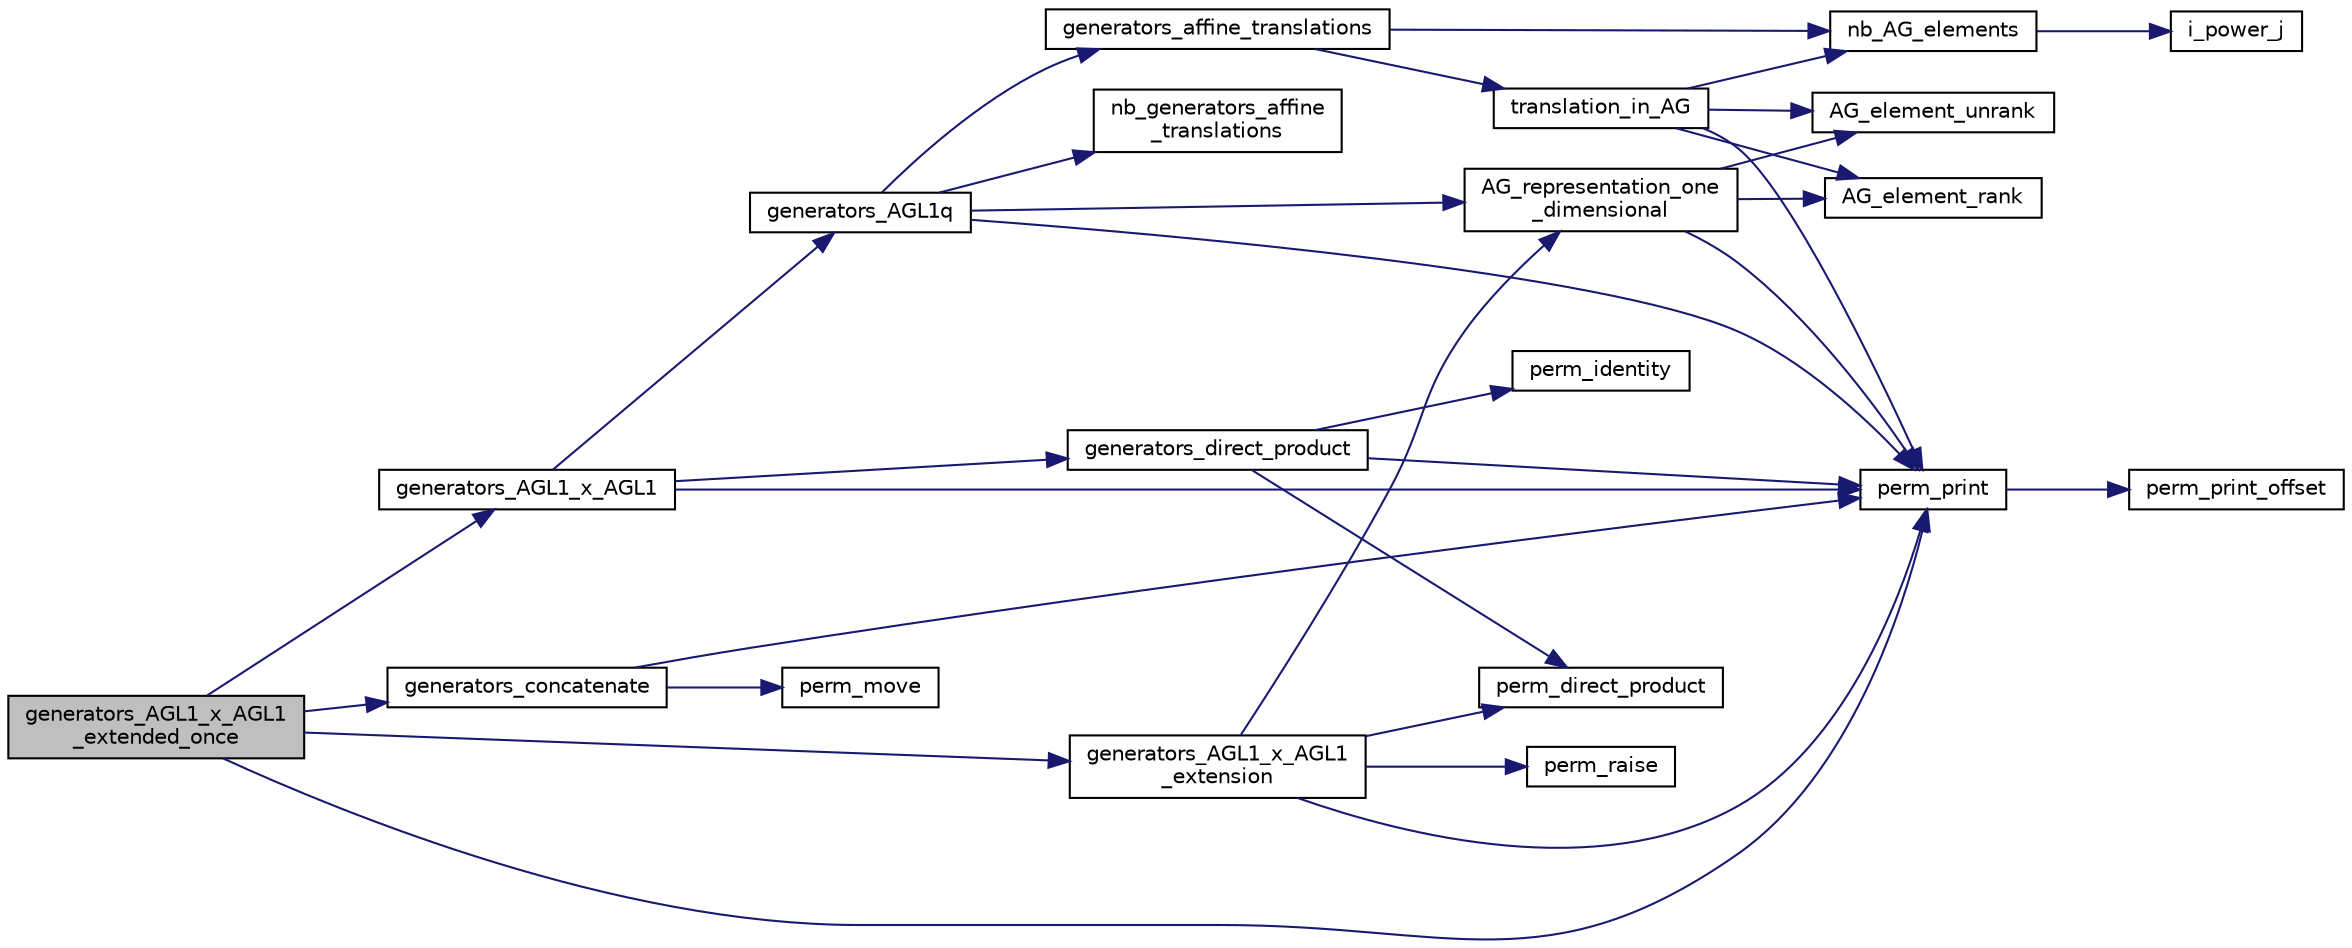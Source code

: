 digraph "generators_AGL1_x_AGL1_extended_once"
{
  edge [fontname="Helvetica",fontsize="10",labelfontname="Helvetica",labelfontsize="10"];
  node [fontname="Helvetica",fontsize="10",shape=record];
  rankdir="LR";
  Node125 [label="generators_AGL1_x_AGL1\l_extended_once",height=0.2,width=0.4,color="black", fillcolor="grey75", style="filled", fontcolor="black"];
  Node125 -> Node126 [color="midnightblue",fontsize="10",style="solid",fontname="Helvetica"];
  Node126 [label="generators_AGL1_x_AGL1",height=0.2,width=0.4,color="black", fillcolor="white", style="filled",URL="$d4/d95/group__generators_8_c.html#a59d9573735ad78a49493c5fdde859e31"];
  Node126 -> Node127 [color="midnightblue",fontsize="10",style="solid",fontname="Helvetica"];
  Node127 [label="generators_AGL1q",height=0.2,width=0.4,color="black", fillcolor="white", style="filled",URL="$d4/d95/group__generators_8_c.html#afc7c7c132fbdf09a3cf393f6b0221d04"];
  Node127 -> Node128 [color="midnightblue",fontsize="10",style="solid",fontname="Helvetica"];
  Node128 [label="nb_generators_affine\l_translations",height=0.2,width=0.4,color="black", fillcolor="white", style="filled",URL="$d4/d95/group__generators_8_c.html#acb0fbc4831d1c95abdb7ee8c123f5d01"];
  Node127 -> Node129 [color="midnightblue",fontsize="10",style="solid",fontname="Helvetica"];
  Node129 [label="generators_affine_translations",height=0.2,width=0.4,color="black", fillcolor="white", style="filled",URL="$d4/d95/group__generators_8_c.html#ab41d403d6c8fc3ec20069d44189a5cce"];
  Node129 -> Node130 [color="midnightblue",fontsize="10",style="solid",fontname="Helvetica"];
  Node130 [label="nb_AG_elements",height=0.2,width=0.4,color="black", fillcolor="white", style="filled",URL="$d4/d67/geometry_8h.html#ab9de2574dd403dd453a0d35107f684f5"];
  Node130 -> Node131 [color="midnightblue",fontsize="10",style="solid",fontname="Helvetica"];
  Node131 [label="i_power_j",height=0.2,width=0.4,color="black", fillcolor="white", style="filled",URL="$de/dc5/algebra__and__number__theory_8h.html#a39b321523e8957d701618bb5cac542b5"];
  Node129 -> Node132 [color="midnightblue",fontsize="10",style="solid",fontname="Helvetica"];
  Node132 [label="translation_in_AG",height=0.2,width=0.4,color="black", fillcolor="white", style="filled",URL="$d4/d95/group__generators_8_c.html#a2dc31e911a639d9be60389fae43e8ebc"];
  Node132 -> Node130 [color="midnightblue",fontsize="10",style="solid",fontname="Helvetica"];
  Node132 -> Node133 [color="midnightblue",fontsize="10",style="solid",fontname="Helvetica"];
  Node133 [label="AG_element_unrank",height=0.2,width=0.4,color="black", fillcolor="white", style="filled",URL="$d4/d67/geometry_8h.html#a4a33b86c87b2879b97cfa1327abe2885"];
  Node132 -> Node134 [color="midnightblue",fontsize="10",style="solid",fontname="Helvetica"];
  Node134 [label="AG_element_rank",height=0.2,width=0.4,color="black", fillcolor="white", style="filled",URL="$d4/d67/geometry_8h.html#ab2ac908d07dd8038fd996e26bdc75c17"];
  Node132 -> Node135 [color="midnightblue",fontsize="10",style="solid",fontname="Helvetica"];
  Node135 [label="perm_print",height=0.2,width=0.4,color="black", fillcolor="white", style="filled",URL="$d2/d7c/combinatorics_8_c.html#a2c7eee1361109e8c5b94921589815194"];
  Node135 -> Node136 [color="midnightblue",fontsize="10",style="solid",fontname="Helvetica"];
  Node136 [label="perm_print_offset",height=0.2,width=0.4,color="black", fillcolor="white", style="filled",URL="$d2/d7c/combinatorics_8_c.html#ab87deef2ba9e4d2ce386a19eeaffecf3"];
  Node127 -> Node137 [color="midnightblue",fontsize="10",style="solid",fontname="Helvetica"];
  Node137 [label="AG_representation_one\l_dimensional",height=0.2,width=0.4,color="black", fillcolor="white", style="filled",URL="$d4/d95/group__generators_8_c.html#ad1b5ceadf494f7bd695a204ae1a89dd3"];
  Node137 -> Node133 [color="midnightblue",fontsize="10",style="solid",fontname="Helvetica"];
  Node137 -> Node134 [color="midnightblue",fontsize="10",style="solid",fontname="Helvetica"];
  Node137 -> Node135 [color="midnightblue",fontsize="10",style="solid",fontname="Helvetica"];
  Node127 -> Node135 [color="midnightblue",fontsize="10",style="solid",fontname="Helvetica"];
  Node126 -> Node138 [color="midnightblue",fontsize="10",style="solid",fontname="Helvetica"];
  Node138 [label="generators_direct_product",height=0.2,width=0.4,color="black", fillcolor="white", style="filled",URL="$d4/d95/group__generators_8_c.html#a07dada5c255d34b118ab08b5ea11fb7e"];
  Node138 -> Node139 [color="midnightblue",fontsize="10",style="solid",fontname="Helvetica"];
  Node139 [label="perm_identity",height=0.2,width=0.4,color="black", fillcolor="white", style="filled",URL="$d2/d7c/combinatorics_8_c.html#aebc54d3f9c31f253ae53e3eb3b386208"];
  Node138 -> Node140 [color="midnightblue",fontsize="10",style="solid",fontname="Helvetica"];
  Node140 [label="perm_direct_product",height=0.2,width=0.4,color="black", fillcolor="white", style="filled",URL="$d2/d7c/combinatorics_8_c.html#a190b971f1575d16687cc2254ac4ffd3d"];
  Node138 -> Node135 [color="midnightblue",fontsize="10",style="solid",fontname="Helvetica"];
  Node126 -> Node135 [color="midnightblue",fontsize="10",style="solid",fontname="Helvetica"];
  Node125 -> Node141 [color="midnightblue",fontsize="10",style="solid",fontname="Helvetica"];
  Node141 [label="generators_AGL1_x_AGL1\l_extension",height=0.2,width=0.4,color="black", fillcolor="white", style="filled",URL="$d4/d95/group__generators_8_c.html#a3e0f2ae60353a1eefcbda26393c6eb50"];
  Node141 -> Node137 [color="midnightblue",fontsize="10",style="solid",fontname="Helvetica"];
  Node141 -> Node142 [color="midnightblue",fontsize="10",style="solid",fontname="Helvetica"];
  Node142 [label="perm_raise",height=0.2,width=0.4,color="black", fillcolor="white", style="filled",URL="$d2/d7c/combinatorics_8_c.html#a24cac9508500dedcec9b83f31f18ec93"];
  Node141 -> Node140 [color="midnightblue",fontsize="10",style="solid",fontname="Helvetica"];
  Node141 -> Node135 [color="midnightblue",fontsize="10",style="solid",fontname="Helvetica"];
  Node125 -> Node143 [color="midnightblue",fontsize="10",style="solid",fontname="Helvetica"];
  Node143 [label="generators_concatenate",height=0.2,width=0.4,color="black", fillcolor="white", style="filled",URL="$d4/d95/group__generators_8_c.html#a64f33575c72912c506ec9678fe465734"];
  Node143 -> Node144 [color="midnightblue",fontsize="10",style="solid",fontname="Helvetica"];
  Node144 [label="perm_move",height=0.2,width=0.4,color="black", fillcolor="white", style="filled",URL="$d2/d7c/combinatorics_8_c.html#a2207846dbffb0f9971b61ee1ee695f69"];
  Node143 -> Node135 [color="midnightblue",fontsize="10",style="solid",fontname="Helvetica"];
  Node125 -> Node135 [color="midnightblue",fontsize="10",style="solid",fontname="Helvetica"];
}
